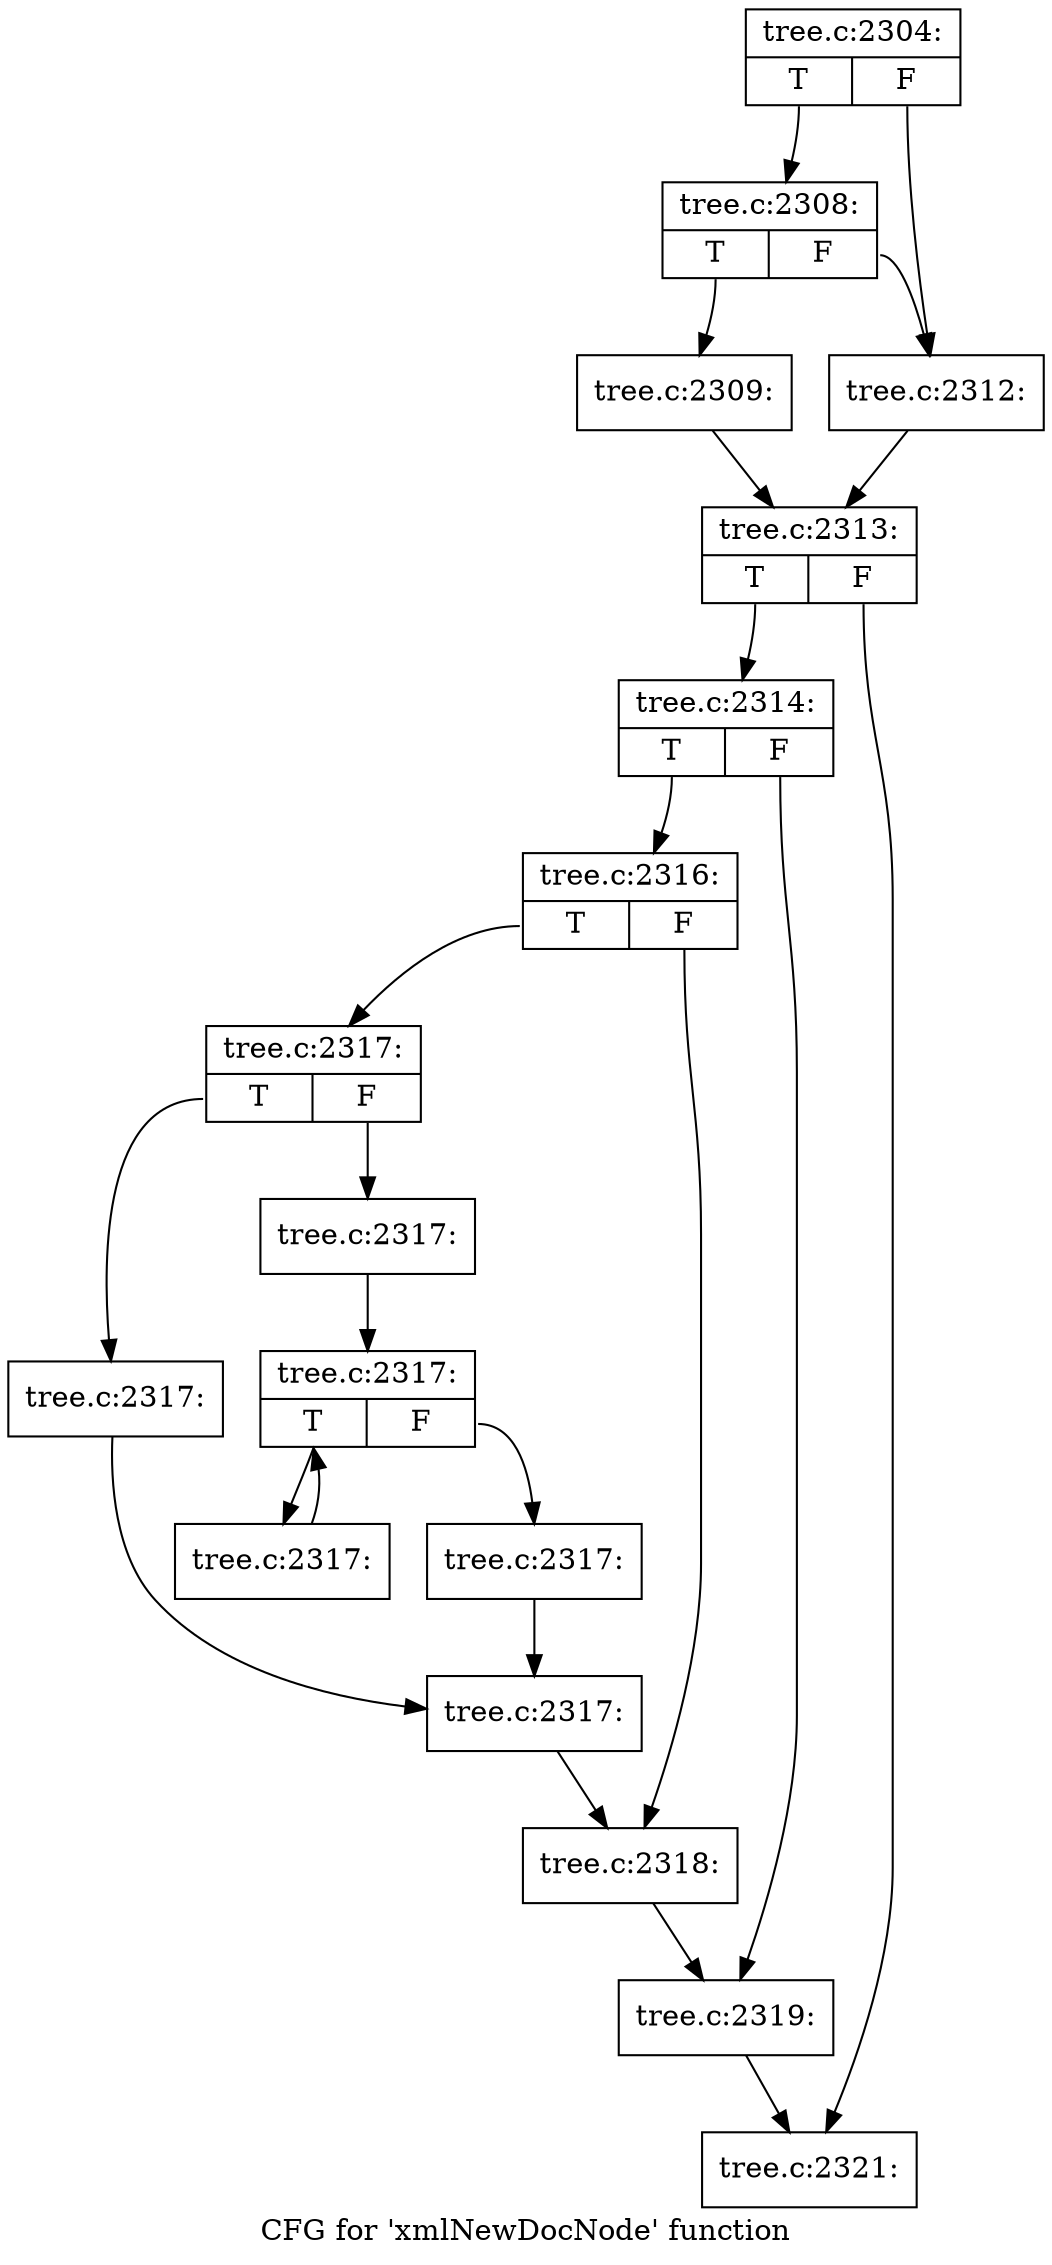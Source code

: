 digraph "CFG for 'xmlNewDocNode' function" {
	label="CFG for 'xmlNewDocNode' function";

	Node0x437d330 [shape=record,label="{tree.c:2304:|{<s0>T|<s1>F}}"];
	Node0x437d330:s0 -> Node0x4380f90;
	Node0x437d330:s1 -> Node0x4380f40;
	Node0x4380f90 [shape=record,label="{tree.c:2308:|{<s0>T|<s1>F}}"];
	Node0x4380f90:s0 -> Node0x4380ea0;
	Node0x4380f90:s1 -> Node0x4380f40;
	Node0x4380ea0 [shape=record,label="{tree.c:2309:}"];
	Node0x4380ea0 -> Node0x4380ef0;
	Node0x4380f40 [shape=record,label="{tree.c:2312:}"];
	Node0x4380f40 -> Node0x4380ef0;
	Node0x4380ef0 [shape=record,label="{tree.c:2313:|{<s0>T|<s1>F}}"];
	Node0x4380ef0:s0 -> Node0x4381fe0;
	Node0x4380ef0:s1 -> Node0x4382030;
	Node0x4381fe0 [shape=record,label="{tree.c:2314:|{<s0>T|<s1>F}}"];
	Node0x4381fe0:s0 -> Node0x4382630;
	Node0x4381fe0:s1 -> Node0x4382680;
	Node0x4382630 [shape=record,label="{tree.c:2316:|{<s0>T|<s1>F}}"];
	Node0x4382630:s0 -> Node0x42b24c0;
	Node0x4382630:s1 -> Node0x42b2510;
	Node0x42b24c0 [shape=record,label="{tree.c:2317:|{<s0>T|<s1>F}}"];
	Node0x42b24c0:s0 -> Node0x42b2c00;
	Node0x42b24c0:s1 -> Node0x42b2ca0;
	Node0x42b2c00 [shape=record,label="{tree.c:2317:}"];
	Node0x42b2c00 -> Node0x42b2c50;
	Node0x42b2ca0 [shape=record,label="{tree.c:2317:}"];
	Node0x42b2ca0 -> Node0x42b3150;
	Node0x42b3150 [shape=record,label="{tree.c:2317:|{<s0>T|<s1>F}}"];
	Node0x42b3150:s0 -> Node0x4384e80;
	Node0x42b3150:s1 -> Node0x42b3340;
	Node0x4384e80 [shape=record,label="{tree.c:2317:}"];
	Node0x4384e80 -> Node0x42b3150;
	Node0x42b3340 [shape=record,label="{tree.c:2317:}"];
	Node0x42b3340 -> Node0x42b2c50;
	Node0x42b2c50 [shape=record,label="{tree.c:2317:}"];
	Node0x42b2c50 -> Node0x42b2510;
	Node0x42b2510 [shape=record,label="{tree.c:2318:}"];
	Node0x42b2510 -> Node0x4382680;
	Node0x4382680 [shape=record,label="{tree.c:2319:}"];
	Node0x4382680 -> Node0x4382030;
	Node0x4382030 [shape=record,label="{tree.c:2321:}"];
}
